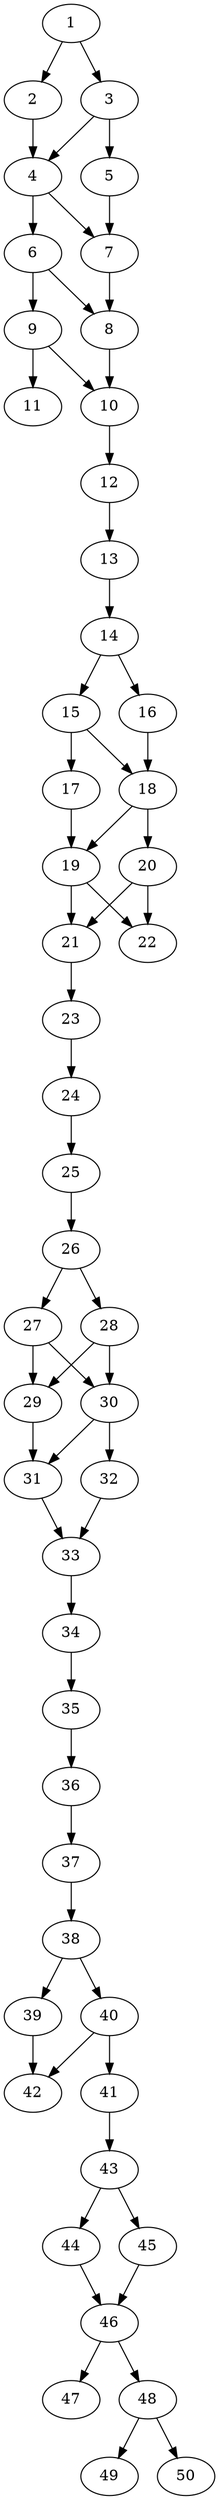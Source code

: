 // DAG automatically generated by daggen at Tue Jul 18 11:30:58 2017
// ./daggen --dot -n 50 --fat 0.2 --regular 0.8 --density 0.8 --jump 1 
digraph G {
  1 [size="782757789696", alpha="0.10"]
  1 -> 2 [size ="679477248"]
  1 -> 3 [size ="679477248"]
  2 [size="8301072556", alpha="0.19"]
  2 -> 4 [size ="209715200"]
  3 [size="8589934592", alpha="0.02"]
  3 -> 4 [size ="33554432"]
  3 -> 5 [size ="33554432"]
  4 [size="8589934592", alpha="0.19"]
  4 -> 6 [size ="33554432"]
  4 -> 7 [size ="33554432"]
  5 [size="782757789696", alpha="0.02"]
  5 -> 7 [size ="679477248"]
  6 [size="246575472043", alpha="0.11"]
  6 -> 8 [size ="301989888"]
  6 -> 9 [size ="301989888"]
  7 [size="287920680943", alpha="0.02"]
  7 -> 8 [size ="209715200"]
  8 [size="15982078947", alpha="0.15"]
  8 -> 10 [size ="838860800"]
  9 [size="655178157636", alpha="0.19"]
  9 -> 10 [size ="411041792"]
  9 -> 11 [size ="411041792"]
  10 [size="231928233984", alpha="0.12"]
  10 -> 12 [size ="301989888"]
  11 [size="782757789696", alpha="0.18"]
  12 [size="189342748326", alpha="0.13"]
  12 -> 13 [size ="679477248"]
  13 [size="44296690212", alpha="0.11"]
  13 -> 14 [size ="33554432"]
  14 [size="2227135123", alpha="0.14"]
  14 -> 15 [size ="209715200"]
  14 -> 16 [size ="209715200"]
  15 [size="43948699753", alpha="0.17"]
  15 -> 17 [size ="838860800"]
  15 -> 18 [size ="838860800"]
  16 [size="861669364554", alpha="0.11"]
  16 -> 18 [size ="838860800"]
  17 [size="231928233984", alpha="0.01"]
  17 -> 19 [size ="301989888"]
  18 [size="1016787923", alpha="0.17"]
  18 -> 19 [size ="33554432"]
  18 -> 20 [size ="33554432"]
  19 [size="2004744802", alpha="0.01"]
  19 -> 21 [size ="75497472"]
  19 -> 22 [size ="75497472"]
  20 [size="134217728000", alpha="0.09"]
  20 -> 21 [size ="209715200"]
  20 -> 22 [size ="209715200"]
  21 [size="252293711387", alpha="0.18"]
  21 -> 23 [size ="301989888"]
  22 [size="114852619851", alpha="0.08"]
  23 [size="26242426684", alpha="0.18"]
  23 -> 24 [size ="838860800"]
  24 [size="46018600694", alpha="0.10"]
  24 -> 25 [size ="838860800"]
  25 [size="549755813888", alpha="0.14"]
  25 -> 26 [size ="536870912"]
  26 [size="134217728000", alpha="0.12"]
  26 -> 27 [size ="209715200"]
  26 -> 28 [size ="209715200"]
  27 [size="186732688335", alpha="0.18"]
  27 -> 29 [size ="301989888"]
  27 -> 30 [size ="301989888"]
  28 [size="630580117217", alpha="0.09"]
  28 -> 29 [size ="838860800"]
  28 -> 30 [size ="838860800"]
  29 [size="476408533073", alpha="0.06"]
  29 -> 31 [size ="679477248"]
  30 [size="231928233984", alpha="0.08"]
  30 -> 31 [size ="301989888"]
  30 -> 32 [size ="301989888"]
  31 [size="134217728000", alpha="0.07"]
  31 -> 33 [size ="209715200"]
  32 [size="549755813888", alpha="0.09"]
  32 -> 33 [size ="536870912"]
  33 [size="549755813888", alpha="0.02"]
  33 -> 34 [size ="536870912"]
  34 [size="231928233984", alpha="0.20"]
  34 -> 35 [size ="301989888"]
  35 [size="915496482", alpha="0.19"]
  35 -> 36 [size ="33554432"]
  36 [size="549755813888", alpha="0.10"]
  36 -> 37 [size ="536870912"]
  37 [size="364663467360", alpha="0.00"]
  37 -> 38 [size ="301989888"]
  38 [size="15404916534", alpha="0.01"]
  38 -> 39 [size ="411041792"]
  38 -> 40 [size ="411041792"]
  39 [size="231928233984", alpha="0.05"]
  39 -> 42 [size ="301989888"]
  40 [size="90475245256", alpha="0.03"]
  40 -> 41 [size ="209715200"]
  40 -> 42 [size ="209715200"]
  41 [size="437397656962", alpha="0.20"]
  41 -> 43 [size ="301989888"]
  42 [size="25586861641", alpha="0.13"]
  43 [size="182797439100", alpha="0.00"]
  43 -> 44 [size ="134217728"]
  43 -> 45 [size ="134217728"]
  44 [size="45883193188", alpha="0.12"]
  44 -> 46 [size ="33554432"]
  45 [size="391560420628", alpha="0.07"]
  45 -> 46 [size ="536870912"]
  46 [size="43469328583", alpha="0.07"]
  46 -> 47 [size ="679477248"]
  46 -> 48 [size ="679477248"]
  47 [size="695582029064", alpha="0.02"]
  48 [size="541670828866", alpha="0.08"]
  48 -> 49 [size ="838860800"]
  48 -> 50 [size ="838860800"]
  49 [size="28991029248", alpha="0.16"]
  50 [size="230648767188", alpha="0.16"]
}
